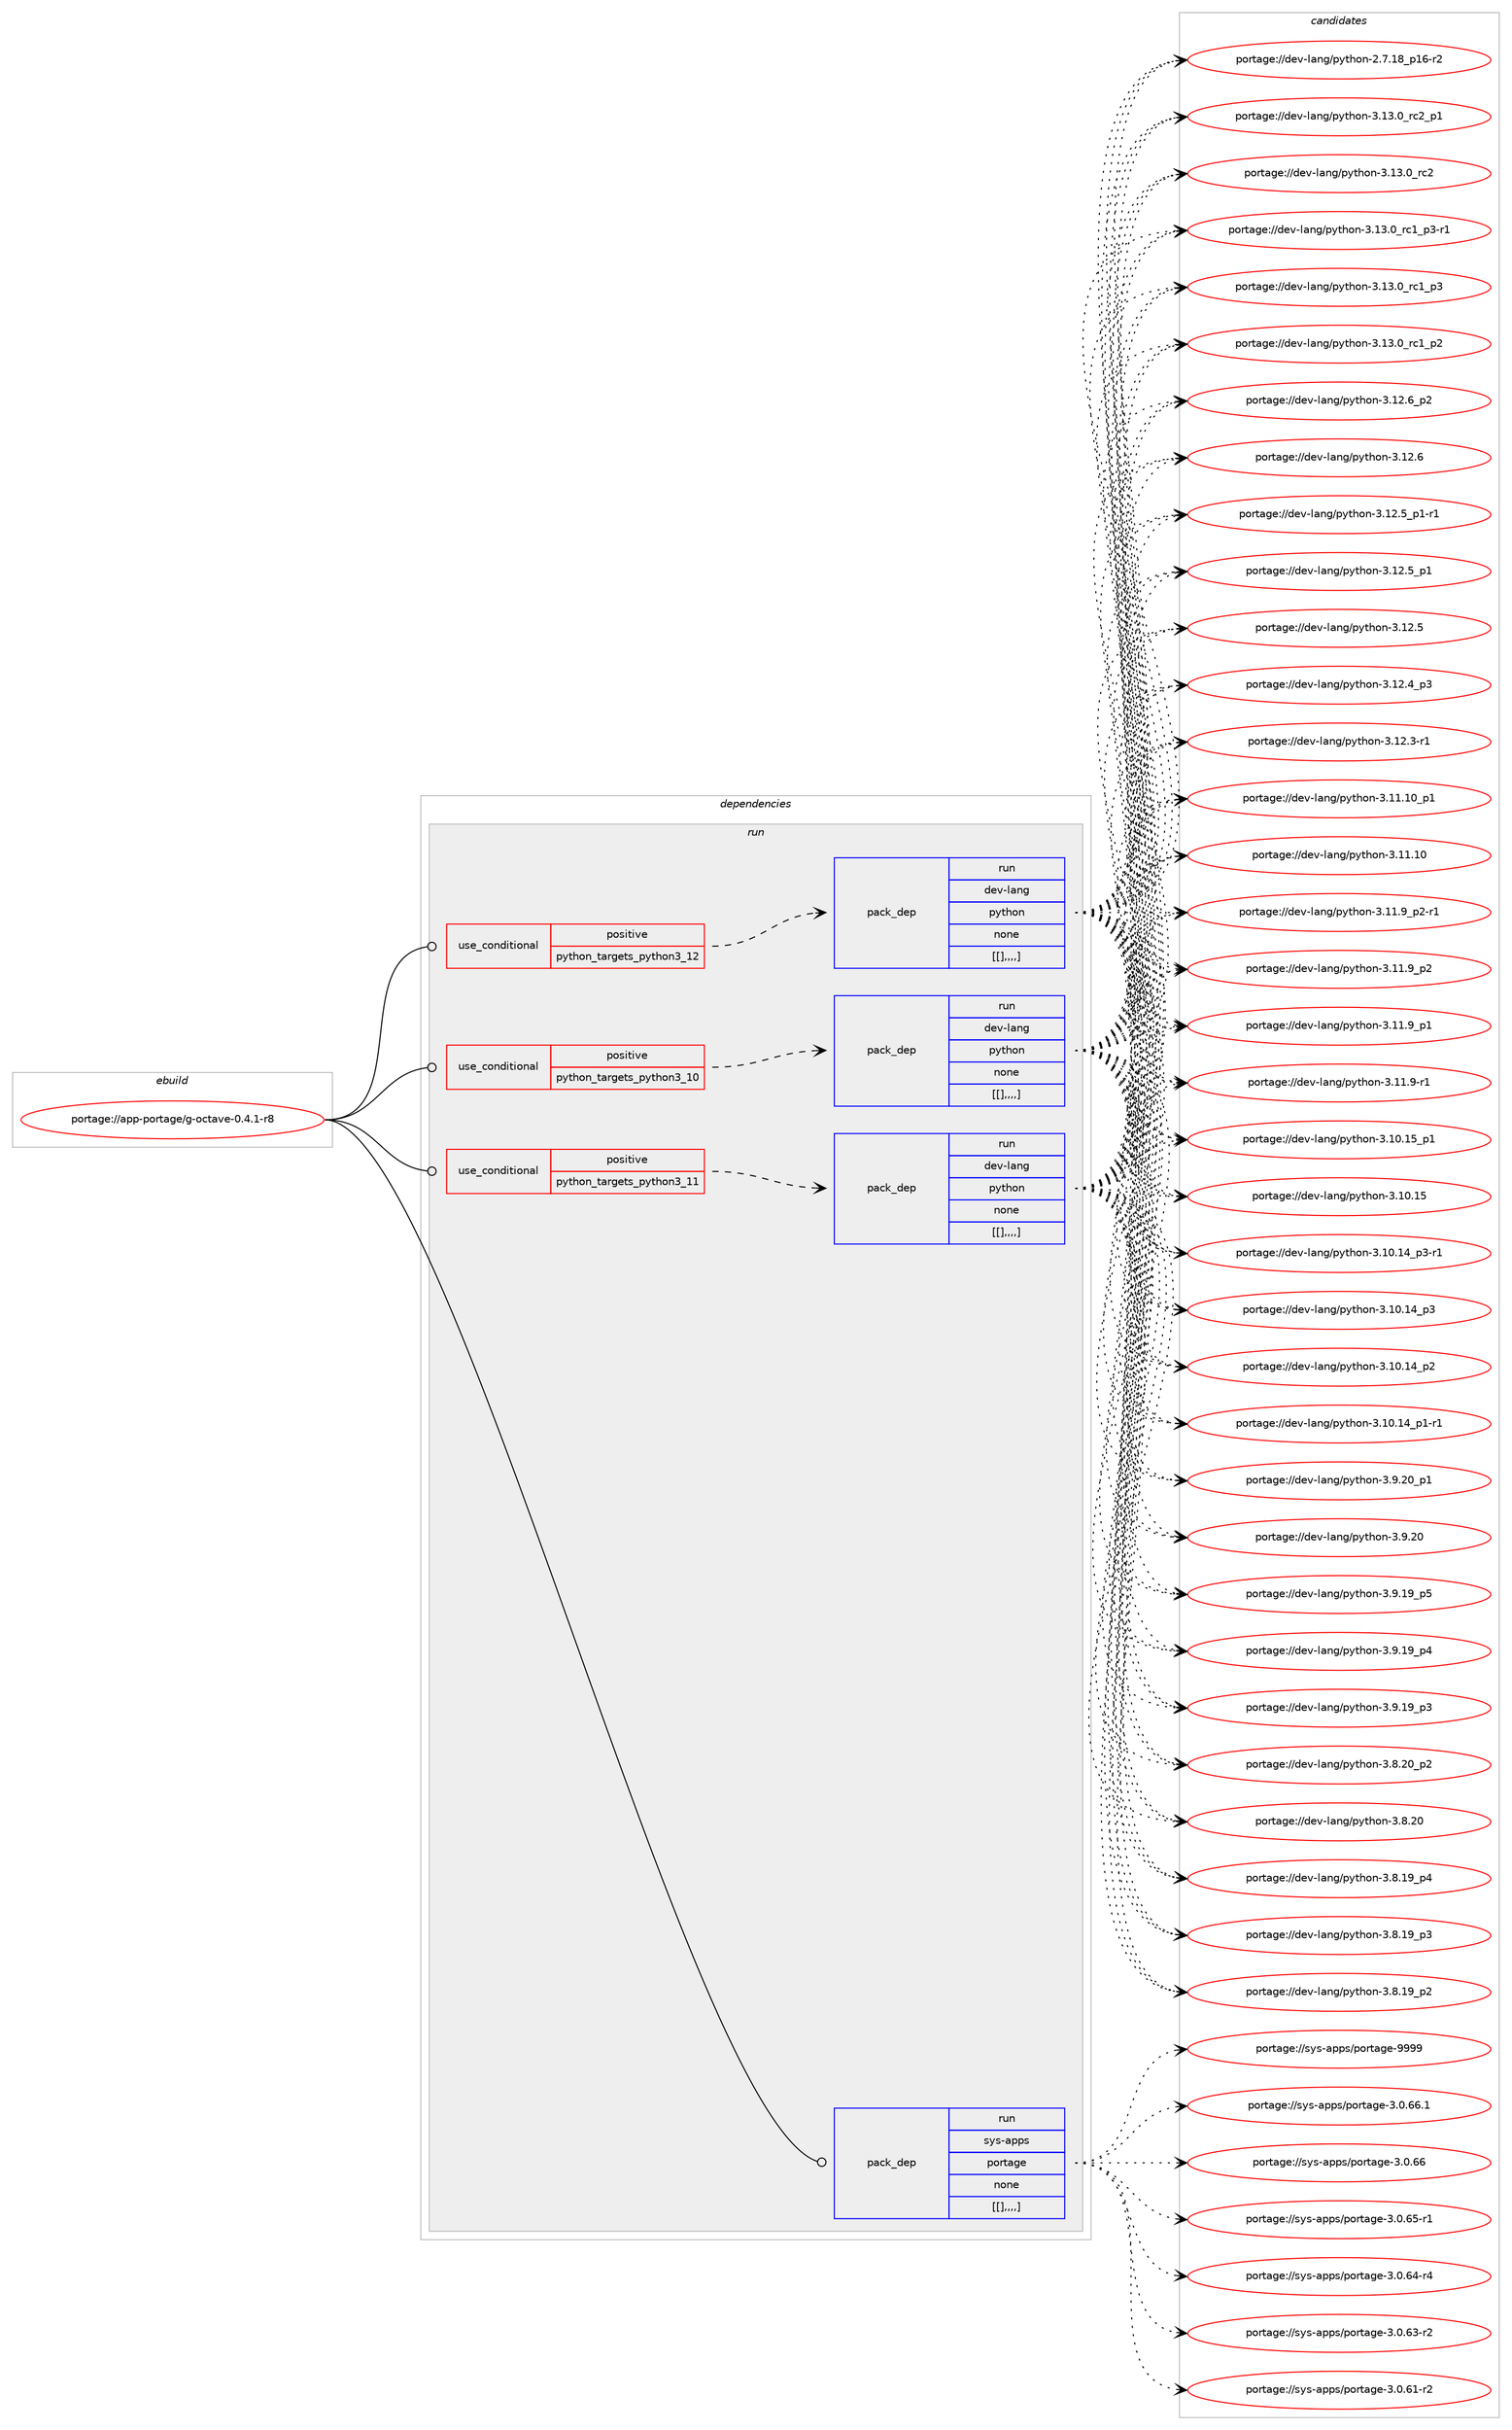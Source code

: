 digraph prolog {

# *************
# Graph options
# *************

newrank=true;
concentrate=true;
compound=true;
graph [rankdir=LR,fontname=Helvetica,fontsize=10,ranksep=1.5];#, ranksep=2.5, nodesep=0.2];
edge  [arrowhead=vee];
node  [fontname=Helvetica,fontsize=10];

# **********
# The ebuild
# **********

subgraph cluster_leftcol {
color=gray;
label=<<i>ebuild</i>>;
id [label="portage://app-portage/g-octave-0.4.1-r8", color=red, width=4, href="../app-portage/g-octave-0.4.1-r8.svg"];
}

# ****************
# The dependencies
# ****************

subgraph cluster_midcol {
color=gray;
label=<<i>dependencies</i>>;
subgraph cluster_compile {
fillcolor="#eeeeee";
style=filled;
label=<<i>compile</i>>;
}
subgraph cluster_compileandrun {
fillcolor="#eeeeee";
style=filled;
label=<<i>compile and run</i>>;
}
subgraph cluster_run {
fillcolor="#eeeeee";
style=filled;
label=<<i>run</i>>;
subgraph cond14380 {
dependency50859 [label=<<TABLE BORDER="0" CELLBORDER="1" CELLSPACING="0" CELLPADDING="4"><TR><TD ROWSPAN="3" CELLPADDING="10">use_conditional</TD></TR><TR><TD>positive</TD></TR><TR><TD>python_targets_python3_10</TD></TR></TABLE>>, shape=none, color=red];
subgraph pack36022 {
dependency50860 [label=<<TABLE BORDER="0" CELLBORDER="1" CELLSPACING="0" CELLPADDING="4" WIDTH="220"><TR><TD ROWSPAN="6" CELLPADDING="30">pack_dep</TD></TR><TR><TD WIDTH="110">run</TD></TR><TR><TD>dev-lang</TD></TR><TR><TD>python</TD></TR><TR><TD>none</TD></TR><TR><TD>[[],,,,]</TD></TR></TABLE>>, shape=none, color=blue];
}
dependency50859:e -> dependency50860:w [weight=20,style="dashed",arrowhead="vee"];
}
id:e -> dependency50859:w [weight=20,style="solid",arrowhead="odot"];
subgraph cond14381 {
dependency50861 [label=<<TABLE BORDER="0" CELLBORDER="1" CELLSPACING="0" CELLPADDING="4"><TR><TD ROWSPAN="3" CELLPADDING="10">use_conditional</TD></TR><TR><TD>positive</TD></TR><TR><TD>python_targets_python3_11</TD></TR></TABLE>>, shape=none, color=red];
subgraph pack36023 {
dependency50862 [label=<<TABLE BORDER="0" CELLBORDER="1" CELLSPACING="0" CELLPADDING="4" WIDTH="220"><TR><TD ROWSPAN="6" CELLPADDING="30">pack_dep</TD></TR><TR><TD WIDTH="110">run</TD></TR><TR><TD>dev-lang</TD></TR><TR><TD>python</TD></TR><TR><TD>none</TD></TR><TR><TD>[[],,,,]</TD></TR></TABLE>>, shape=none, color=blue];
}
dependency50861:e -> dependency50862:w [weight=20,style="dashed",arrowhead="vee"];
}
id:e -> dependency50861:w [weight=20,style="solid",arrowhead="odot"];
subgraph cond14382 {
dependency50863 [label=<<TABLE BORDER="0" CELLBORDER="1" CELLSPACING="0" CELLPADDING="4"><TR><TD ROWSPAN="3" CELLPADDING="10">use_conditional</TD></TR><TR><TD>positive</TD></TR><TR><TD>python_targets_python3_12</TD></TR></TABLE>>, shape=none, color=red];
subgraph pack36024 {
dependency50864 [label=<<TABLE BORDER="0" CELLBORDER="1" CELLSPACING="0" CELLPADDING="4" WIDTH="220"><TR><TD ROWSPAN="6" CELLPADDING="30">pack_dep</TD></TR><TR><TD WIDTH="110">run</TD></TR><TR><TD>dev-lang</TD></TR><TR><TD>python</TD></TR><TR><TD>none</TD></TR><TR><TD>[[],,,,]</TD></TR></TABLE>>, shape=none, color=blue];
}
dependency50863:e -> dependency50864:w [weight=20,style="dashed",arrowhead="vee"];
}
id:e -> dependency50863:w [weight=20,style="solid",arrowhead="odot"];
subgraph pack36025 {
dependency50865 [label=<<TABLE BORDER="0" CELLBORDER="1" CELLSPACING="0" CELLPADDING="4" WIDTH="220"><TR><TD ROWSPAN="6" CELLPADDING="30">pack_dep</TD></TR><TR><TD WIDTH="110">run</TD></TR><TR><TD>sys-apps</TD></TR><TR><TD>portage</TD></TR><TR><TD>none</TD></TR><TR><TD>[[],,,,]</TD></TR></TABLE>>, shape=none, color=blue];
}
id:e -> dependency50865:w [weight=20,style="solid",arrowhead="odot"];
}
}

# **************
# The candidates
# **************

subgraph cluster_choices {
rank=same;
color=gray;
label=<<i>candidates</i>>;

subgraph choice36022 {
color=black;
nodesep=1;
choice100101118451089711010347112121116104111110455146495146489511499509511249 [label="portage://dev-lang/python-3.13.0_rc2_p1", color=red, width=4,href="../dev-lang/python-3.13.0_rc2_p1.svg"];
choice10010111845108971101034711212111610411111045514649514648951149950 [label="portage://dev-lang/python-3.13.0_rc2", color=red, width=4,href="../dev-lang/python-3.13.0_rc2.svg"];
choice1001011184510897110103471121211161041111104551464951464895114994995112514511449 [label="portage://dev-lang/python-3.13.0_rc1_p3-r1", color=red, width=4,href="../dev-lang/python-3.13.0_rc1_p3-r1.svg"];
choice100101118451089711010347112121116104111110455146495146489511499499511251 [label="portage://dev-lang/python-3.13.0_rc1_p3", color=red, width=4,href="../dev-lang/python-3.13.0_rc1_p3.svg"];
choice100101118451089711010347112121116104111110455146495146489511499499511250 [label="portage://dev-lang/python-3.13.0_rc1_p2", color=red, width=4,href="../dev-lang/python-3.13.0_rc1_p2.svg"];
choice100101118451089711010347112121116104111110455146495046549511250 [label="portage://dev-lang/python-3.12.6_p2", color=red, width=4,href="../dev-lang/python-3.12.6_p2.svg"];
choice10010111845108971101034711212111610411111045514649504654 [label="portage://dev-lang/python-3.12.6", color=red, width=4,href="../dev-lang/python-3.12.6.svg"];
choice1001011184510897110103471121211161041111104551464950465395112494511449 [label="portage://dev-lang/python-3.12.5_p1-r1", color=red, width=4,href="../dev-lang/python-3.12.5_p1-r1.svg"];
choice100101118451089711010347112121116104111110455146495046539511249 [label="portage://dev-lang/python-3.12.5_p1", color=red, width=4,href="../dev-lang/python-3.12.5_p1.svg"];
choice10010111845108971101034711212111610411111045514649504653 [label="portage://dev-lang/python-3.12.5", color=red, width=4,href="../dev-lang/python-3.12.5.svg"];
choice100101118451089711010347112121116104111110455146495046529511251 [label="portage://dev-lang/python-3.12.4_p3", color=red, width=4,href="../dev-lang/python-3.12.4_p3.svg"];
choice100101118451089711010347112121116104111110455146495046514511449 [label="portage://dev-lang/python-3.12.3-r1", color=red, width=4,href="../dev-lang/python-3.12.3-r1.svg"];
choice10010111845108971101034711212111610411111045514649494649489511249 [label="portage://dev-lang/python-3.11.10_p1", color=red, width=4,href="../dev-lang/python-3.11.10_p1.svg"];
choice1001011184510897110103471121211161041111104551464949464948 [label="portage://dev-lang/python-3.11.10", color=red, width=4,href="../dev-lang/python-3.11.10.svg"];
choice1001011184510897110103471121211161041111104551464949465795112504511449 [label="portage://dev-lang/python-3.11.9_p2-r1", color=red, width=4,href="../dev-lang/python-3.11.9_p2-r1.svg"];
choice100101118451089711010347112121116104111110455146494946579511250 [label="portage://dev-lang/python-3.11.9_p2", color=red, width=4,href="../dev-lang/python-3.11.9_p2.svg"];
choice100101118451089711010347112121116104111110455146494946579511249 [label="portage://dev-lang/python-3.11.9_p1", color=red, width=4,href="../dev-lang/python-3.11.9_p1.svg"];
choice100101118451089711010347112121116104111110455146494946574511449 [label="portage://dev-lang/python-3.11.9-r1", color=red, width=4,href="../dev-lang/python-3.11.9-r1.svg"];
choice10010111845108971101034711212111610411111045514649484649539511249 [label="portage://dev-lang/python-3.10.15_p1", color=red, width=4,href="../dev-lang/python-3.10.15_p1.svg"];
choice1001011184510897110103471121211161041111104551464948464953 [label="portage://dev-lang/python-3.10.15", color=red, width=4,href="../dev-lang/python-3.10.15.svg"];
choice100101118451089711010347112121116104111110455146494846495295112514511449 [label="portage://dev-lang/python-3.10.14_p3-r1", color=red, width=4,href="../dev-lang/python-3.10.14_p3-r1.svg"];
choice10010111845108971101034711212111610411111045514649484649529511251 [label="portage://dev-lang/python-3.10.14_p3", color=red, width=4,href="../dev-lang/python-3.10.14_p3.svg"];
choice10010111845108971101034711212111610411111045514649484649529511250 [label="portage://dev-lang/python-3.10.14_p2", color=red, width=4,href="../dev-lang/python-3.10.14_p2.svg"];
choice100101118451089711010347112121116104111110455146494846495295112494511449 [label="portage://dev-lang/python-3.10.14_p1-r1", color=red, width=4,href="../dev-lang/python-3.10.14_p1-r1.svg"];
choice100101118451089711010347112121116104111110455146574650489511249 [label="portage://dev-lang/python-3.9.20_p1", color=red, width=4,href="../dev-lang/python-3.9.20_p1.svg"];
choice10010111845108971101034711212111610411111045514657465048 [label="portage://dev-lang/python-3.9.20", color=red, width=4,href="../dev-lang/python-3.9.20.svg"];
choice100101118451089711010347112121116104111110455146574649579511253 [label="portage://dev-lang/python-3.9.19_p5", color=red, width=4,href="../dev-lang/python-3.9.19_p5.svg"];
choice100101118451089711010347112121116104111110455146574649579511252 [label="portage://dev-lang/python-3.9.19_p4", color=red, width=4,href="../dev-lang/python-3.9.19_p4.svg"];
choice100101118451089711010347112121116104111110455146574649579511251 [label="portage://dev-lang/python-3.9.19_p3", color=red, width=4,href="../dev-lang/python-3.9.19_p3.svg"];
choice100101118451089711010347112121116104111110455146564650489511250 [label="portage://dev-lang/python-3.8.20_p2", color=red, width=4,href="../dev-lang/python-3.8.20_p2.svg"];
choice10010111845108971101034711212111610411111045514656465048 [label="portage://dev-lang/python-3.8.20", color=red, width=4,href="../dev-lang/python-3.8.20.svg"];
choice100101118451089711010347112121116104111110455146564649579511252 [label="portage://dev-lang/python-3.8.19_p4", color=red, width=4,href="../dev-lang/python-3.8.19_p4.svg"];
choice100101118451089711010347112121116104111110455146564649579511251 [label="portage://dev-lang/python-3.8.19_p3", color=red, width=4,href="../dev-lang/python-3.8.19_p3.svg"];
choice100101118451089711010347112121116104111110455146564649579511250 [label="portage://dev-lang/python-3.8.19_p2", color=red, width=4,href="../dev-lang/python-3.8.19_p2.svg"];
choice100101118451089711010347112121116104111110455046554649569511249544511450 [label="portage://dev-lang/python-2.7.18_p16-r2", color=red, width=4,href="../dev-lang/python-2.7.18_p16-r2.svg"];
dependency50860:e -> choice100101118451089711010347112121116104111110455146495146489511499509511249:w [style=dotted,weight="100"];
dependency50860:e -> choice10010111845108971101034711212111610411111045514649514648951149950:w [style=dotted,weight="100"];
dependency50860:e -> choice1001011184510897110103471121211161041111104551464951464895114994995112514511449:w [style=dotted,weight="100"];
dependency50860:e -> choice100101118451089711010347112121116104111110455146495146489511499499511251:w [style=dotted,weight="100"];
dependency50860:e -> choice100101118451089711010347112121116104111110455146495146489511499499511250:w [style=dotted,weight="100"];
dependency50860:e -> choice100101118451089711010347112121116104111110455146495046549511250:w [style=dotted,weight="100"];
dependency50860:e -> choice10010111845108971101034711212111610411111045514649504654:w [style=dotted,weight="100"];
dependency50860:e -> choice1001011184510897110103471121211161041111104551464950465395112494511449:w [style=dotted,weight="100"];
dependency50860:e -> choice100101118451089711010347112121116104111110455146495046539511249:w [style=dotted,weight="100"];
dependency50860:e -> choice10010111845108971101034711212111610411111045514649504653:w [style=dotted,weight="100"];
dependency50860:e -> choice100101118451089711010347112121116104111110455146495046529511251:w [style=dotted,weight="100"];
dependency50860:e -> choice100101118451089711010347112121116104111110455146495046514511449:w [style=dotted,weight="100"];
dependency50860:e -> choice10010111845108971101034711212111610411111045514649494649489511249:w [style=dotted,weight="100"];
dependency50860:e -> choice1001011184510897110103471121211161041111104551464949464948:w [style=dotted,weight="100"];
dependency50860:e -> choice1001011184510897110103471121211161041111104551464949465795112504511449:w [style=dotted,weight="100"];
dependency50860:e -> choice100101118451089711010347112121116104111110455146494946579511250:w [style=dotted,weight="100"];
dependency50860:e -> choice100101118451089711010347112121116104111110455146494946579511249:w [style=dotted,weight="100"];
dependency50860:e -> choice100101118451089711010347112121116104111110455146494946574511449:w [style=dotted,weight="100"];
dependency50860:e -> choice10010111845108971101034711212111610411111045514649484649539511249:w [style=dotted,weight="100"];
dependency50860:e -> choice1001011184510897110103471121211161041111104551464948464953:w [style=dotted,weight="100"];
dependency50860:e -> choice100101118451089711010347112121116104111110455146494846495295112514511449:w [style=dotted,weight="100"];
dependency50860:e -> choice10010111845108971101034711212111610411111045514649484649529511251:w [style=dotted,weight="100"];
dependency50860:e -> choice10010111845108971101034711212111610411111045514649484649529511250:w [style=dotted,weight="100"];
dependency50860:e -> choice100101118451089711010347112121116104111110455146494846495295112494511449:w [style=dotted,weight="100"];
dependency50860:e -> choice100101118451089711010347112121116104111110455146574650489511249:w [style=dotted,weight="100"];
dependency50860:e -> choice10010111845108971101034711212111610411111045514657465048:w [style=dotted,weight="100"];
dependency50860:e -> choice100101118451089711010347112121116104111110455146574649579511253:w [style=dotted,weight="100"];
dependency50860:e -> choice100101118451089711010347112121116104111110455146574649579511252:w [style=dotted,weight="100"];
dependency50860:e -> choice100101118451089711010347112121116104111110455146574649579511251:w [style=dotted,weight="100"];
dependency50860:e -> choice100101118451089711010347112121116104111110455146564650489511250:w [style=dotted,weight="100"];
dependency50860:e -> choice10010111845108971101034711212111610411111045514656465048:w [style=dotted,weight="100"];
dependency50860:e -> choice100101118451089711010347112121116104111110455146564649579511252:w [style=dotted,weight="100"];
dependency50860:e -> choice100101118451089711010347112121116104111110455146564649579511251:w [style=dotted,weight="100"];
dependency50860:e -> choice100101118451089711010347112121116104111110455146564649579511250:w [style=dotted,weight="100"];
dependency50860:e -> choice100101118451089711010347112121116104111110455046554649569511249544511450:w [style=dotted,weight="100"];
}
subgraph choice36023 {
color=black;
nodesep=1;
choice100101118451089711010347112121116104111110455146495146489511499509511249 [label="portage://dev-lang/python-3.13.0_rc2_p1", color=red, width=4,href="../dev-lang/python-3.13.0_rc2_p1.svg"];
choice10010111845108971101034711212111610411111045514649514648951149950 [label="portage://dev-lang/python-3.13.0_rc2", color=red, width=4,href="../dev-lang/python-3.13.0_rc2.svg"];
choice1001011184510897110103471121211161041111104551464951464895114994995112514511449 [label="portage://dev-lang/python-3.13.0_rc1_p3-r1", color=red, width=4,href="../dev-lang/python-3.13.0_rc1_p3-r1.svg"];
choice100101118451089711010347112121116104111110455146495146489511499499511251 [label="portage://dev-lang/python-3.13.0_rc1_p3", color=red, width=4,href="../dev-lang/python-3.13.0_rc1_p3.svg"];
choice100101118451089711010347112121116104111110455146495146489511499499511250 [label="portage://dev-lang/python-3.13.0_rc1_p2", color=red, width=4,href="../dev-lang/python-3.13.0_rc1_p2.svg"];
choice100101118451089711010347112121116104111110455146495046549511250 [label="portage://dev-lang/python-3.12.6_p2", color=red, width=4,href="../dev-lang/python-3.12.6_p2.svg"];
choice10010111845108971101034711212111610411111045514649504654 [label="portage://dev-lang/python-3.12.6", color=red, width=4,href="../dev-lang/python-3.12.6.svg"];
choice1001011184510897110103471121211161041111104551464950465395112494511449 [label="portage://dev-lang/python-3.12.5_p1-r1", color=red, width=4,href="../dev-lang/python-3.12.5_p1-r1.svg"];
choice100101118451089711010347112121116104111110455146495046539511249 [label="portage://dev-lang/python-3.12.5_p1", color=red, width=4,href="../dev-lang/python-3.12.5_p1.svg"];
choice10010111845108971101034711212111610411111045514649504653 [label="portage://dev-lang/python-3.12.5", color=red, width=4,href="../dev-lang/python-3.12.5.svg"];
choice100101118451089711010347112121116104111110455146495046529511251 [label="portage://dev-lang/python-3.12.4_p3", color=red, width=4,href="../dev-lang/python-3.12.4_p3.svg"];
choice100101118451089711010347112121116104111110455146495046514511449 [label="portage://dev-lang/python-3.12.3-r1", color=red, width=4,href="../dev-lang/python-3.12.3-r1.svg"];
choice10010111845108971101034711212111610411111045514649494649489511249 [label="portage://dev-lang/python-3.11.10_p1", color=red, width=4,href="../dev-lang/python-3.11.10_p1.svg"];
choice1001011184510897110103471121211161041111104551464949464948 [label="portage://dev-lang/python-3.11.10", color=red, width=4,href="../dev-lang/python-3.11.10.svg"];
choice1001011184510897110103471121211161041111104551464949465795112504511449 [label="portage://dev-lang/python-3.11.9_p2-r1", color=red, width=4,href="../dev-lang/python-3.11.9_p2-r1.svg"];
choice100101118451089711010347112121116104111110455146494946579511250 [label="portage://dev-lang/python-3.11.9_p2", color=red, width=4,href="../dev-lang/python-3.11.9_p2.svg"];
choice100101118451089711010347112121116104111110455146494946579511249 [label="portage://dev-lang/python-3.11.9_p1", color=red, width=4,href="../dev-lang/python-3.11.9_p1.svg"];
choice100101118451089711010347112121116104111110455146494946574511449 [label="portage://dev-lang/python-3.11.9-r1", color=red, width=4,href="../dev-lang/python-3.11.9-r1.svg"];
choice10010111845108971101034711212111610411111045514649484649539511249 [label="portage://dev-lang/python-3.10.15_p1", color=red, width=4,href="../dev-lang/python-3.10.15_p1.svg"];
choice1001011184510897110103471121211161041111104551464948464953 [label="portage://dev-lang/python-3.10.15", color=red, width=4,href="../dev-lang/python-3.10.15.svg"];
choice100101118451089711010347112121116104111110455146494846495295112514511449 [label="portage://dev-lang/python-3.10.14_p3-r1", color=red, width=4,href="../dev-lang/python-3.10.14_p3-r1.svg"];
choice10010111845108971101034711212111610411111045514649484649529511251 [label="portage://dev-lang/python-3.10.14_p3", color=red, width=4,href="../dev-lang/python-3.10.14_p3.svg"];
choice10010111845108971101034711212111610411111045514649484649529511250 [label="portage://dev-lang/python-3.10.14_p2", color=red, width=4,href="../dev-lang/python-3.10.14_p2.svg"];
choice100101118451089711010347112121116104111110455146494846495295112494511449 [label="portage://dev-lang/python-3.10.14_p1-r1", color=red, width=4,href="../dev-lang/python-3.10.14_p1-r1.svg"];
choice100101118451089711010347112121116104111110455146574650489511249 [label="portage://dev-lang/python-3.9.20_p1", color=red, width=4,href="../dev-lang/python-3.9.20_p1.svg"];
choice10010111845108971101034711212111610411111045514657465048 [label="portage://dev-lang/python-3.9.20", color=red, width=4,href="../dev-lang/python-3.9.20.svg"];
choice100101118451089711010347112121116104111110455146574649579511253 [label="portage://dev-lang/python-3.9.19_p5", color=red, width=4,href="../dev-lang/python-3.9.19_p5.svg"];
choice100101118451089711010347112121116104111110455146574649579511252 [label="portage://dev-lang/python-3.9.19_p4", color=red, width=4,href="../dev-lang/python-3.9.19_p4.svg"];
choice100101118451089711010347112121116104111110455146574649579511251 [label="portage://dev-lang/python-3.9.19_p3", color=red, width=4,href="../dev-lang/python-3.9.19_p3.svg"];
choice100101118451089711010347112121116104111110455146564650489511250 [label="portage://dev-lang/python-3.8.20_p2", color=red, width=4,href="../dev-lang/python-3.8.20_p2.svg"];
choice10010111845108971101034711212111610411111045514656465048 [label="portage://dev-lang/python-3.8.20", color=red, width=4,href="../dev-lang/python-3.8.20.svg"];
choice100101118451089711010347112121116104111110455146564649579511252 [label="portage://dev-lang/python-3.8.19_p4", color=red, width=4,href="../dev-lang/python-3.8.19_p4.svg"];
choice100101118451089711010347112121116104111110455146564649579511251 [label="portage://dev-lang/python-3.8.19_p3", color=red, width=4,href="../dev-lang/python-3.8.19_p3.svg"];
choice100101118451089711010347112121116104111110455146564649579511250 [label="portage://dev-lang/python-3.8.19_p2", color=red, width=4,href="../dev-lang/python-3.8.19_p2.svg"];
choice100101118451089711010347112121116104111110455046554649569511249544511450 [label="portage://dev-lang/python-2.7.18_p16-r2", color=red, width=4,href="../dev-lang/python-2.7.18_p16-r2.svg"];
dependency50862:e -> choice100101118451089711010347112121116104111110455146495146489511499509511249:w [style=dotted,weight="100"];
dependency50862:e -> choice10010111845108971101034711212111610411111045514649514648951149950:w [style=dotted,weight="100"];
dependency50862:e -> choice1001011184510897110103471121211161041111104551464951464895114994995112514511449:w [style=dotted,weight="100"];
dependency50862:e -> choice100101118451089711010347112121116104111110455146495146489511499499511251:w [style=dotted,weight="100"];
dependency50862:e -> choice100101118451089711010347112121116104111110455146495146489511499499511250:w [style=dotted,weight="100"];
dependency50862:e -> choice100101118451089711010347112121116104111110455146495046549511250:w [style=dotted,weight="100"];
dependency50862:e -> choice10010111845108971101034711212111610411111045514649504654:w [style=dotted,weight="100"];
dependency50862:e -> choice1001011184510897110103471121211161041111104551464950465395112494511449:w [style=dotted,weight="100"];
dependency50862:e -> choice100101118451089711010347112121116104111110455146495046539511249:w [style=dotted,weight="100"];
dependency50862:e -> choice10010111845108971101034711212111610411111045514649504653:w [style=dotted,weight="100"];
dependency50862:e -> choice100101118451089711010347112121116104111110455146495046529511251:w [style=dotted,weight="100"];
dependency50862:e -> choice100101118451089711010347112121116104111110455146495046514511449:w [style=dotted,weight="100"];
dependency50862:e -> choice10010111845108971101034711212111610411111045514649494649489511249:w [style=dotted,weight="100"];
dependency50862:e -> choice1001011184510897110103471121211161041111104551464949464948:w [style=dotted,weight="100"];
dependency50862:e -> choice1001011184510897110103471121211161041111104551464949465795112504511449:w [style=dotted,weight="100"];
dependency50862:e -> choice100101118451089711010347112121116104111110455146494946579511250:w [style=dotted,weight="100"];
dependency50862:e -> choice100101118451089711010347112121116104111110455146494946579511249:w [style=dotted,weight="100"];
dependency50862:e -> choice100101118451089711010347112121116104111110455146494946574511449:w [style=dotted,weight="100"];
dependency50862:e -> choice10010111845108971101034711212111610411111045514649484649539511249:w [style=dotted,weight="100"];
dependency50862:e -> choice1001011184510897110103471121211161041111104551464948464953:w [style=dotted,weight="100"];
dependency50862:e -> choice100101118451089711010347112121116104111110455146494846495295112514511449:w [style=dotted,weight="100"];
dependency50862:e -> choice10010111845108971101034711212111610411111045514649484649529511251:w [style=dotted,weight="100"];
dependency50862:e -> choice10010111845108971101034711212111610411111045514649484649529511250:w [style=dotted,weight="100"];
dependency50862:e -> choice100101118451089711010347112121116104111110455146494846495295112494511449:w [style=dotted,weight="100"];
dependency50862:e -> choice100101118451089711010347112121116104111110455146574650489511249:w [style=dotted,weight="100"];
dependency50862:e -> choice10010111845108971101034711212111610411111045514657465048:w [style=dotted,weight="100"];
dependency50862:e -> choice100101118451089711010347112121116104111110455146574649579511253:w [style=dotted,weight="100"];
dependency50862:e -> choice100101118451089711010347112121116104111110455146574649579511252:w [style=dotted,weight="100"];
dependency50862:e -> choice100101118451089711010347112121116104111110455146574649579511251:w [style=dotted,weight="100"];
dependency50862:e -> choice100101118451089711010347112121116104111110455146564650489511250:w [style=dotted,weight="100"];
dependency50862:e -> choice10010111845108971101034711212111610411111045514656465048:w [style=dotted,weight="100"];
dependency50862:e -> choice100101118451089711010347112121116104111110455146564649579511252:w [style=dotted,weight="100"];
dependency50862:e -> choice100101118451089711010347112121116104111110455146564649579511251:w [style=dotted,weight="100"];
dependency50862:e -> choice100101118451089711010347112121116104111110455146564649579511250:w [style=dotted,weight="100"];
dependency50862:e -> choice100101118451089711010347112121116104111110455046554649569511249544511450:w [style=dotted,weight="100"];
}
subgraph choice36024 {
color=black;
nodesep=1;
choice100101118451089711010347112121116104111110455146495146489511499509511249 [label="portage://dev-lang/python-3.13.0_rc2_p1", color=red, width=4,href="../dev-lang/python-3.13.0_rc2_p1.svg"];
choice10010111845108971101034711212111610411111045514649514648951149950 [label="portage://dev-lang/python-3.13.0_rc2", color=red, width=4,href="../dev-lang/python-3.13.0_rc2.svg"];
choice1001011184510897110103471121211161041111104551464951464895114994995112514511449 [label="portage://dev-lang/python-3.13.0_rc1_p3-r1", color=red, width=4,href="../dev-lang/python-3.13.0_rc1_p3-r1.svg"];
choice100101118451089711010347112121116104111110455146495146489511499499511251 [label="portage://dev-lang/python-3.13.0_rc1_p3", color=red, width=4,href="../dev-lang/python-3.13.0_rc1_p3.svg"];
choice100101118451089711010347112121116104111110455146495146489511499499511250 [label="portage://dev-lang/python-3.13.0_rc1_p2", color=red, width=4,href="../dev-lang/python-3.13.0_rc1_p2.svg"];
choice100101118451089711010347112121116104111110455146495046549511250 [label="portage://dev-lang/python-3.12.6_p2", color=red, width=4,href="../dev-lang/python-3.12.6_p2.svg"];
choice10010111845108971101034711212111610411111045514649504654 [label="portage://dev-lang/python-3.12.6", color=red, width=4,href="../dev-lang/python-3.12.6.svg"];
choice1001011184510897110103471121211161041111104551464950465395112494511449 [label="portage://dev-lang/python-3.12.5_p1-r1", color=red, width=4,href="../dev-lang/python-3.12.5_p1-r1.svg"];
choice100101118451089711010347112121116104111110455146495046539511249 [label="portage://dev-lang/python-3.12.5_p1", color=red, width=4,href="../dev-lang/python-3.12.5_p1.svg"];
choice10010111845108971101034711212111610411111045514649504653 [label="portage://dev-lang/python-3.12.5", color=red, width=4,href="../dev-lang/python-3.12.5.svg"];
choice100101118451089711010347112121116104111110455146495046529511251 [label="portage://dev-lang/python-3.12.4_p3", color=red, width=4,href="../dev-lang/python-3.12.4_p3.svg"];
choice100101118451089711010347112121116104111110455146495046514511449 [label="portage://dev-lang/python-3.12.3-r1", color=red, width=4,href="../dev-lang/python-3.12.3-r1.svg"];
choice10010111845108971101034711212111610411111045514649494649489511249 [label="portage://dev-lang/python-3.11.10_p1", color=red, width=4,href="../dev-lang/python-3.11.10_p1.svg"];
choice1001011184510897110103471121211161041111104551464949464948 [label="portage://dev-lang/python-3.11.10", color=red, width=4,href="../dev-lang/python-3.11.10.svg"];
choice1001011184510897110103471121211161041111104551464949465795112504511449 [label="portage://dev-lang/python-3.11.9_p2-r1", color=red, width=4,href="../dev-lang/python-3.11.9_p2-r1.svg"];
choice100101118451089711010347112121116104111110455146494946579511250 [label="portage://dev-lang/python-3.11.9_p2", color=red, width=4,href="../dev-lang/python-3.11.9_p2.svg"];
choice100101118451089711010347112121116104111110455146494946579511249 [label="portage://dev-lang/python-3.11.9_p1", color=red, width=4,href="../dev-lang/python-3.11.9_p1.svg"];
choice100101118451089711010347112121116104111110455146494946574511449 [label="portage://dev-lang/python-3.11.9-r1", color=red, width=4,href="../dev-lang/python-3.11.9-r1.svg"];
choice10010111845108971101034711212111610411111045514649484649539511249 [label="portage://dev-lang/python-3.10.15_p1", color=red, width=4,href="../dev-lang/python-3.10.15_p1.svg"];
choice1001011184510897110103471121211161041111104551464948464953 [label="portage://dev-lang/python-3.10.15", color=red, width=4,href="../dev-lang/python-3.10.15.svg"];
choice100101118451089711010347112121116104111110455146494846495295112514511449 [label="portage://dev-lang/python-3.10.14_p3-r1", color=red, width=4,href="../dev-lang/python-3.10.14_p3-r1.svg"];
choice10010111845108971101034711212111610411111045514649484649529511251 [label="portage://dev-lang/python-3.10.14_p3", color=red, width=4,href="../dev-lang/python-3.10.14_p3.svg"];
choice10010111845108971101034711212111610411111045514649484649529511250 [label="portage://dev-lang/python-3.10.14_p2", color=red, width=4,href="../dev-lang/python-3.10.14_p2.svg"];
choice100101118451089711010347112121116104111110455146494846495295112494511449 [label="portage://dev-lang/python-3.10.14_p1-r1", color=red, width=4,href="../dev-lang/python-3.10.14_p1-r1.svg"];
choice100101118451089711010347112121116104111110455146574650489511249 [label="portage://dev-lang/python-3.9.20_p1", color=red, width=4,href="../dev-lang/python-3.9.20_p1.svg"];
choice10010111845108971101034711212111610411111045514657465048 [label="portage://dev-lang/python-3.9.20", color=red, width=4,href="../dev-lang/python-3.9.20.svg"];
choice100101118451089711010347112121116104111110455146574649579511253 [label="portage://dev-lang/python-3.9.19_p5", color=red, width=4,href="../dev-lang/python-3.9.19_p5.svg"];
choice100101118451089711010347112121116104111110455146574649579511252 [label="portage://dev-lang/python-3.9.19_p4", color=red, width=4,href="../dev-lang/python-3.9.19_p4.svg"];
choice100101118451089711010347112121116104111110455146574649579511251 [label="portage://dev-lang/python-3.9.19_p3", color=red, width=4,href="../dev-lang/python-3.9.19_p3.svg"];
choice100101118451089711010347112121116104111110455146564650489511250 [label="portage://dev-lang/python-3.8.20_p2", color=red, width=4,href="../dev-lang/python-3.8.20_p2.svg"];
choice10010111845108971101034711212111610411111045514656465048 [label="portage://dev-lang/python-3.8.20", color=red, width=4,href="../dev-lang/python-3.8.20.svg"];
choice100101118451089711010347112121116104111110455146564649579511252 [label="portage://dev-lang/python-3.8.19_p4", color=red, width=4,href="../dev-lang/python-3.8.19_p4.svg"];
choice100101118451089711010347112121116104111110455146564649579511251 [label="portage://dev-lang/python-3.8.19_p3", color=red, width=4,href="../dev-lang/python-3.8.19_p3.svg"];
choice100101118451089711010347112121116104111110455146564649579511250 [label="portage://dev-lang/python-3.8.19_p2", color=red, width=4,href="../dev-lang/python-3.8.19_p2.svg"];
choice100101118451089711010347112121116104111110455046554649569511249544511450 [label="portage://dev-lang/python-2.7.18_p16-r2", color=red, width=4,href="../dev-lang/python-2.7.18_p16-r2.svg"];
dependency50864:e -> choice100101118451089711010347112121116104111110455146495146489511499509511249:w [style=dotted,weight="100"];
dependency50864:e -> choice10010111845108971101034711212111610411111045514649514648951149950:w [style=dotted,weight="100"];
dependency50864:e -> choice1001011184510897110103471121211161041111104551464951464895114994995112514511449:w [style=dotted,weight="100"];
dependency50864:e -> choice100101118451089711010347112121116104111110455146495146489511499499511251:w [style=dotted,weight="100"];
dependency50864:e -> choice100101118451089711010347112121116104111110455146495146489511499499511250:w [style=dotted,weight="100"];
dependency50864:e -> choice100101118451089711010347112121116104111110455146495046549511250:w [style=dotted,weight="100"];
dependency50864:e -> choice10010111845108971101034711212111610411111045514649504654:w [style=dotted,weight="100"];
dependency50864:e -> choice1001011184510897110103471121211161041111104551464950465395112494511449:w [style=dotted,weight="100"];
dependency50864:e -> choice100101118451089711010347112121116104111110455146495046539511249:w [style=dotted,weight="100"];
dependency50864:e -> choice10010111845108971101034711212111610411111045514649504653:w [style=dotted,weight="100"];
dependency50864:e -> choice100101118451089711010347112121116104111110455146495046529511251:w [style=dotted,weight="100"];
dependency50864:e -> choice100101118451089711010347112121116104111110455146495046514511449:w [style=dotted,weight="100"];
dependency50864:e -> choice10010111845108971101034711212111610411111045514649494649489511249:w [style=dotted,weight="100"];
dependency50864:e -> choice1001011184510897110103471121211161041111104551464949464948:w [style=dotted,weight="100"];
dependency50864:e -> choice1001011184510897110103471121211161041111104551464949465795112504511449:w [style=dotted,weight="100"];
dependency50864:e -> choice100101118451089711010347112121116104111110455146494946579511250:w [style=dotted,weight="100"];
dependency50864:e -> choice100101118451089711010347112121116104111110455146494946579511249:w [style=dotted,weight="100"];
dependency50864:e -> choice100101118451089711010347112121116104111110455146494946574511449:w [style=dotted,weight="100"];
dependency50864:e -> choice10010111845108971101034711212111610411111045514649484649539511249:w [style=dotted,weight="100"];
dependency50864:e -> choice1001011184510897110103471121211161041111104551464948464953:w [style=dotted,weight="100"];
dependency50864:e -> choice100101118451089711010347112121116104111110455146494846495295112514511449:w [style=dotted,weight="100"];
dependency50864:e -> choice10010111845108971101034711212111610411111045514649484649529511251:w [style=dotted,weight="100"];
dependency50864:e -> choice10010111845108971101034711212111610411111045514649484649529511250:w [style=dotted,weight="100"];
dependency50864:e -> choice100101118451089711010347112121116104111110455146494846495295112494511449:w [style=dotted,weight="100"];
dependency50864:e -> choice100101118451089711010347112121116104111110455146574650489511249:w [style=dotted,weight="100"];
dependency50864:e -> choice10010111845108971101034711212111610411111045514657465048:w [style=dotted,weight="100"];
dependency50864:e -> choice100101118451089711010347112121116104111110455146574649579511253:w [style=dotted,weight="100"];
dependency50864:e -> choice100101118451089711010347112121116104111110455146574649579511252:w [style=dotted,weight="100"];
dependency50864:e -> choice100101118451089711010347112121116104111110455146574649579511251:w [style=dotted,weight="100"];
dependency50864:e -> choice100101118451089711010347112121116104111110455146564650489511250:w [style=dotted,weight="100"];
dependency50864:e -> choice10010111845108971101034711212111610411111045514656465048:w [style=dotted,weight="100"];
dependency50864:e -> choice100101118451089711010347112121116104111110455146564649579511252:w [style=dotted,weight="100"];
dependency50864:e -> choice100101118451089711010347112121116104111110455146564649579511251:w [style=dotted,weight="100"];
dependency50864:e -> choice100101118451089711010347112121116104111110455146564649579511250:w [style=dotted,weight="100"];
dependency50864:e -> choice100101118451089711010347112121116104111110455046554649569511249544511450:w [style=dotted,weight="100"];
}
subgraph choice36025 {
color=black;
nodesep=1;
choice115121115459711211211547112111114116971031014557575757 [label="portage://sys-apps/portage-9999", color=red, width=4,href="../sys-apps/portage-9999.svg"];
choice11512111545971121121154711211111411697103101455146484654544649 [label="portage://sys-apps/portage-3.0.66.1", color=red, width=4,href="../sys-apps/portage-3.0.66.1.svg"];
choice1151211154597112112115471121111141169710310145514648465454 [label="portage://sys-apps/portage-3.0.66", color=red, width=4,href="../sys-apps/portage-3.0.66.svg"];
choice11512111545971121121154711211111411697103101455146484654534511449 [label="portage://sys-apps/portage-3.0.65-r1", color=red, width=4,href="../sys-apps/portage-3.0.65-r1.svg"];
choice11512111545971121121154711211111411697103101455146484654524511452 [label="portage://sys-apps/portage-3.0.64-r4", color=red, width=4,href="../sys-apps/portage-3.0.64-r4.svg"];
choice11512111545971121121154711211111411697103101455146484654514511450 [label="portage://sys-apps/portage-3.0.63-r2", color=red, width=4,href="../sys-apps/portage-3.0.63-r2.svg"];
choice11512111545971121121154711211111411697103101455146484654494511450 [label="portage://sys-apps/portage-3.0.61-r2", color=red, width=4,href="../sys-apps/portage-3.0.61-r2.svg"];
dependency50865:e -> choice115121115459711211211547112111114116971031014557575757:w [style=dotted,weight="100"];
dependency50865:e -> choice11512111545971121121154711211111411697103101455146484654544649:w [style=dotted,weight="100"];
dependency50865:e -> choice1151211154597112112115471121111141169710310145514648465454:w [style=dotted,weight="100"];
dependency50865:e -> choice11512111545971121121154711211111411697103101455146484654534511449:w [style=dotted,weight="100"];
dependency50865:e -> choice11512111545971121121154711211111411697103101455146484654524511452:w [style=dotted,weight="100"];
dependency50865:e -> choice11512111545971121121154711211111411697103101455146484654514511450:w [style=dotted,weight="100"];
dependency50865:e -> choice11512111545971121121154711211111411697103101455146484654494511450:w [style=dotted,weight="100"];
}
}

}

